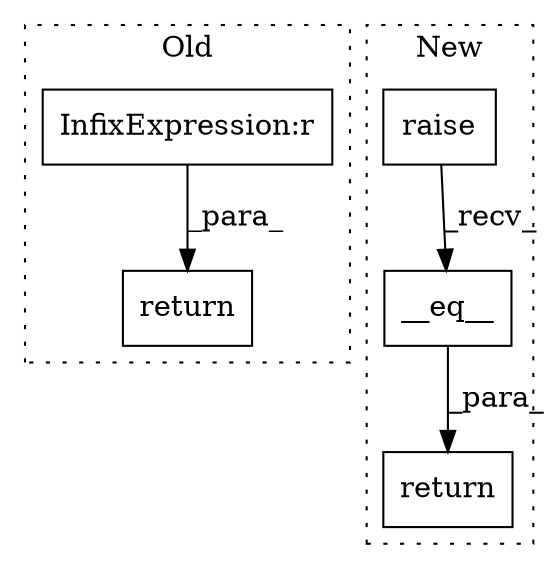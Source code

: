 digraph G {
subgraph cluster0 {
1 [label="return" a="41" s="2566" l="7" shape="box"];
3 [label="InfixExpression:r" a="27" s="2578" l="4" shape="box"];
label = "Old";
style="dotted";
}
subgraph cluster1 {
2 [label="__eq__" a="32" s="2616,2628" l="7,1" shape="box"];
4 [label="return" a="41" s="2566" l="7" shape="box"];
5 [label="raise" a="32" s="2608" l="7" shape="box"];
label = "New";
style="dotted";
}
2 -> 4 [label="_para_"];
3 -> 1 [label="_para_"];
5 -> 2 [label="_recv_"];
}
